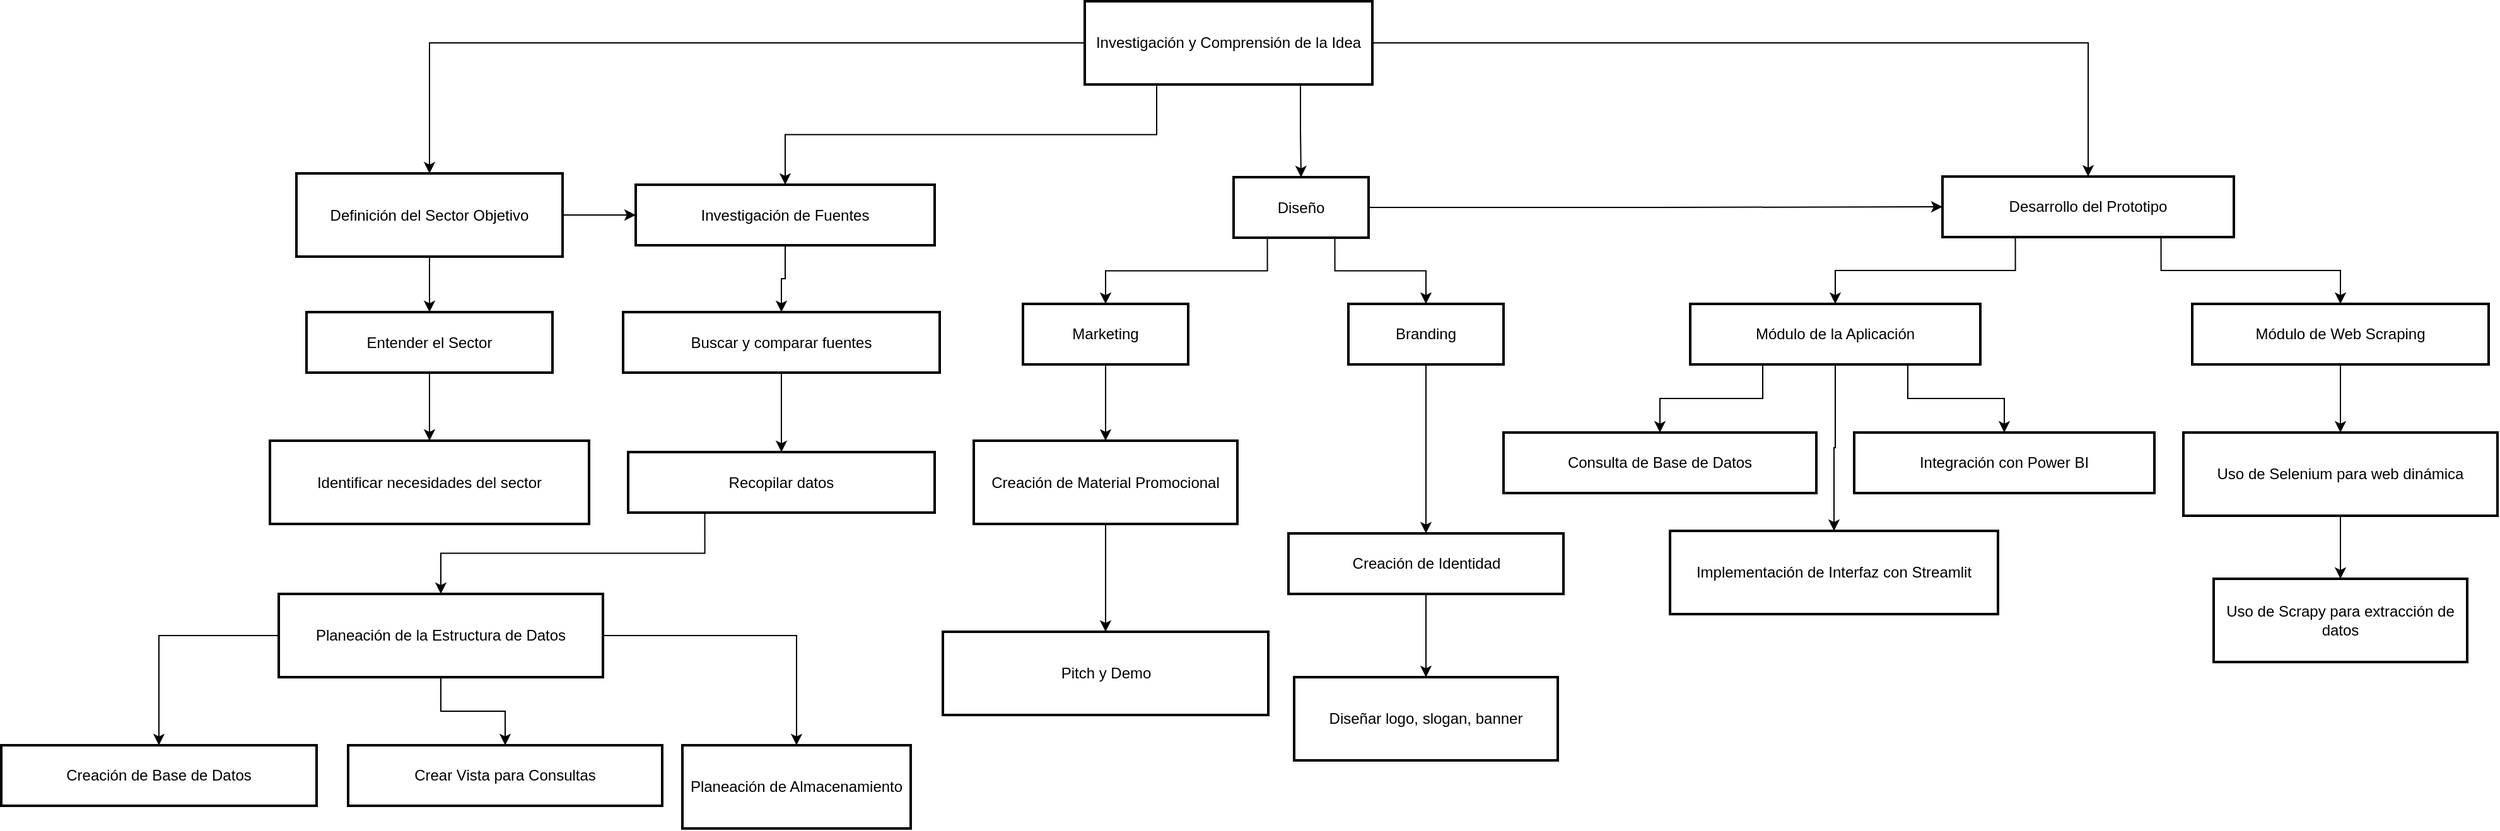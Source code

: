 <mxfile version="24.7.17">
  <diagram name="Page-1" id="NgWu3Tvl6rgE3X_M5tvz">
    <mxGraphModel dx="5075" dy="558" grid="1" gridSize="10" guides="1" tooltips="1" connect="1" arrows="1" fold="1" page="1" pageScale="1" pageWidth="2100" pageHeight="800" math="0" shadow="0">
      <root>
        <mxCell id="0" />
        <mxCell id="1" parent="0" />
        <mxCell id="YsOn6gidDrJ1uqWeEh6G-119" style="edgeStyle=orthogonalEdgeStyle;rounded=0;orthogonalLoop=1;jettySize=auto;html=1;exitX=0.25;exitY=1;exitDx=0;exitDy=0;entryX=0.5;entryY=0;entryDx=0;entryDy=0;" edge="1" parent="1" source="YsOn6gidDrJ1uqWeEh6G-1" target="YsOn6gidDrJ1uqWeEh6G-2">
          <mxGeometry relative="1" as="geometry">
            <mxPoint x="-3214" y="129.5" as="sourcePoint" />
          </mxGeometry>
        </mxCell>
        <mxCell id="YsOn6gidDrJ1uqWeEh6G-137" style="edgeStyle=orthogonalEdgeStyle;rounded=0;orthogonalLoop=1;jettySize=auto;html=1;entryX=0.5;entryY=0;entryDx=0;entryDy=0;" edge="1" parent="1" source="YsOn6gidDrJ1uqWeEh6G-1" target="YsOn6gidDrJ1uqWeEh6G-9">
          <mxGeometry relative="1" as="geometry" />
        </mxCell>
        <mxCell id="YsOn6gidDrJ1uqWeEh6G-165" style="edgeStyle=orthogonalEdgeStyle;rounded=0;orthogonalLoop=1;jettySize=auto;html=1;exitX=1;exitY=0.5;exitDx=0;exitDy=0;entryX=0.5;entryY=0;entryDx=0;entryDy=0;" edge="1" parent="1" source="YsOn6gidDrJ1uqWeEh6G-1" target="YsOn6gidDrJ1uqWeEh6G-30">
          <mxGeometry relative="1" as="geometry" />
        </mxCell>
        <mxCell id="YsOn6gidDrJ1uqWeEh6G-175" style="edgeStyle=orthogonalEdgeStyle;rounded=0;orthogonalLoop=1;jettySize=auto;html=1;exitX=0.75;exitY=1;exitDx=0;exitDy=0;entryX=0.5;entryY=0;entryDx=0;entryDy=0;" edge="1" parent="1" source="YsOn6gidDrJ1uqWeEh6G-1" target="YsOn6gidDrJ1uqWeEh6G-46">
          <mxGeometry relative="1" as="geometry" />
        </mxCell>
        <mxCell id="YsOn6gidDrJ1uqWeEh6G-1" value="Investigación y Comprensión de la Idea" style="whiteSpace=wrap;strokeWidth=2;" vertex="1" parent="1">
          <mxGeometry x="-3291" y="40" width="228" height="66" as="geometry" />
        </mxCell>
        <mxCell id="YsOn6gidDrJ1uqWeEh6G-122" style="edgeStyle=orthogonalEdgeStyle;rounded=0;orthogonalLoop=1;jettySize=auto;html=1;exitX=0.5;exitY=1;exitDx=0;exitDy=0;entryX=0.5;entryY=0;entryDx=0;entryDy=0;" edge="1" parent="1" source="YsOn6gidDrJ1uqWeEh6G-2" target="YsOn6gidDrJ1uqWeEh6G-4">
          <mxGeometry relative="1" as="geometry" />
        </mxCell>
        <mxCell id="YsOn6gidDrJ1uqWeEh6G-2" value="Investigación de Fuentes" style="whiteSpace=wrap;strokeWidth=2;" vertex="1" parent="1">
          <mxGeometry x="-3647" y="185.5" width="237" height="48" as="geometry" />
        </mxCell>
        <mxCell id="YsOn6gidDrJ1uqWeEh6G-162" style="edgeStyle=orthogonalEdgeStyle;rounded=0;orthogonalLoop=1;jettySize=auto;html=1;entryX=0.5;entryY=0;entryDx=0;entryDy=0;" edge="1" parent="1" source="YsOn6gidDrJ1uqWeEh6G-3" target="YsOn6gidDrJ1uqWeEh6G-8">
          <mxGeometry relative="1" as="geometry" />
        </mxCell>
        <mxCell id="YsOn6gidDrJ1uqWeEh6G-3" value="Entender el Sector" style="whiteSpace=wrap;strokeWidth=2;" vertex="1" parent="1">
          <mxGeometry x="-3908" y="286.5" width="195" height="48" as="geometry" />
        </mxCell>
        <mxCell id="YsOn6gidDrJ1uqWeEh6G-163" style="edgeStyle=orthogonalEdgeStyle;rounded=0;orthogonalLoop=1;jettySize=auto;html=1;exitX=0.5;exitY=1;exitDx=0;exitDy=0;entryX=0.5;entryY=0;entryDx=0;entryDy=0;" edge="1" parent="1" source="YsOn6gidDrJ1uqWeEh6G-4" target="YsOn6gidDrJ1uqWeEh6G-6">
          <mxGeometry relative="1" as="geometry" />
        </mxCell>
        <mxCell id="YsOn6gidDrJ1uqWeEh6G-4" value="Buscar y comparar fuentes" style="whiteSpace=wrap;strokeWidth=2;" vertex="1" parent="1">
          <mxGeometry x="-3657" y="286.5" width="251" height="48" as="geometry" />
        </mxCell>
        <mxCell id="YsOn6gidDrJ1uqWeEh6G-176" style="edgeStyle=orthogonalEdgeStyle;rounded=0;orthogonalLoop=1;jettySize=auto;html=1;exitX=0.25;exitY=1;exitDx=0;exitDy=0;entryX=0.5;entryY=0;entryDx=0;entryDy=0;" edge="1" parent="1" source="YsOn6gidDrJ1uqWeEh6G-6" target="YsOn6gidDrJ1uqWeEh6G-15">
          <mxGeometry relative="1" as="geometry" />
        </mxCell>
        <mxCell id="YsOn6gidDrJ1uqWeEh6G-6" value="Recopilar datos" style="whiteSpace=wrap;strokeWidth=2;" vertex="1" parent="1">
          <mxGeometry x="-3653" y="397.5" width="243" height="48" as="geometry" />
        </mxCell>
        <mxCell id="YsOn6gidDrJ1uqWeEh6G-8" value="Identificar necesidades del sector" style="whiteSpace=wrap;strokeWidth=2;" vertex="1" parent="1">
          <mxGeometry x="-3937" y="388.5" width="253" height="66" as="geometry" />
        </mxCell>
        <mxCell id="YsOn6gidDrJ1uqWeEh6G-161" style="edgeStyle=orthogonalEdgeStyle;rounded=0;orthogonalLoop=1;jettySize=auto;html=1;entryX=0.5;entryY=0;entryDx=0;entryDy=0;" edge="1" parent="1" source="YsOn6gidDrJ1uqWeEh6G-9" target="YsOn6gidDrJ1uqWeEh6G-3">
          <mxGeometry relative="1" as="geometry" />
        </mxCell>
        <mxCell id="YsOn6gidDrJ1uqWeEh6G-164" style="edgeStyle=orthogonalEdgeStyle;rounded=0;orthogonalLoop=1;jettySize=auto;html=1;exitX=1;exitY=0.5;exitDx=0;exitDy=0;entryX=0;entryY=0.5;entryDx=0;entryDy=0;" edge="1" parent="1" source="YsOn6gidDrJ1uqWeEh6G-9" target="YsOn6gidDrJ1uqWeEh6G-2">
          <mxGeometry relative="1" as="geometry" />
        </mxCell>
        <mxCell id="YsOn6gidDrJ1uqWeEh6G-9" value="Definición del Sector Objetivo" style="whiteSpace=wrap;strokeWidth=2;" vertex="1" parent="1">
          <mxGeometry x="-3916" y="176.5" width="211" height="66" as="geometry" />
        </mxCell>
        <mxCell id="YsOn6gidDrJ1uqWeEh6G-143" style="edgeStyle=orthogonalEdgeStyle;rounded=0;orthogonalLoop=1;jettySize=auto;html=1;exitX=0.5;exitY=1;exitDx=0;exitDy=0;entryX=0.5;entryY=0;entryDx=0;entryDy=0;" edge="1" parent="1" source="YsOn6gidDrJ1uqWeEh6G-15" target="YsOn6gidDrJ1uqWeEh6G-18">
          <mxGeometry relative="1" as="geometry" />
        </mxCell>
        <mxCell id="YsOn6gidDrJ1uqWeEh6G-148" style="edgeStyle=orthogonalEdgeStyle;rounded=0;orthogonalLoop=1;jettySize=auto;html=1;exitX=1;exitY=0.5;exitDx=0;exitDy=0;entryX=0.5;entryY=0;entryDx=0;entryDy=0;" edge="1" parent="1" source="YsOn6gidDrJ1uqWeEh6G-15" target="YsOn6gidDrJ1uqWeEh6G-16">
          <mxGeometry relative="1" as="geometry" />
        </mxCell>
        <mxCell id="YsOn6gidDrJ1uqWeEh6G-149" style="edgeStyle=orthogonalEdgeStyle;rounded=0;orthogonalLoop=1;jettySize=auto;html=1;exitX=0;exitY=0.5;exitDx=0;exitDy=0;entryX=0.5;entryY=0;entryDx=0;entryDy=0;" edge="1" parent="1" source="YsOn6gidDrJ1uqWeEh6G-15" target="YsOn6gidDrJ1uqWeEh6G-17">
          <mxGeometry relative="1" as="geometry" />
        </mxCell>
        <mxCell id="YsOn6gidDrJ1uqWeEh6G-15" value="Planeación de la Estructura de Datos" style="whiteSpace=wrap;strokeWidth=2;" vertex="1" parent="1">
          <mxGeometry x="-3930" y="510" width="257" height="66" as="geometry" />
        </mxCell>
        <mxCell id="YsOn6gidDrJ1uqWeEh6G-16" value="Planeación de Almacenamiento" style="whiteSpace=wrap;strokeWidth=2;" vertex="1" parent="1">
          <mxGeometry x="-3610" y="630" width="181" height="66" as="geometry" />
        </mxCell>
        <mxCell id="YsOn6gidDrJ1uqWeEh6G-17" value="Creación de Base de Datos" style="whiteSpace=wrap;strokeWidth=2;" vertex="1" parent="1">
          <mxGeometry x="-4150" y="630" width="250" height="48" as="geometry" />
        </mxCell>
        <mxCell id="YsOn6gidDrJ1uqWeEh6G-18" value="Crear Vista para Consultas" style="whiteSpace=wrap;strokeWidth=2;" vertex="1" parent="1">
          <mxGeometry x="-3875" y="630" width="249" height="48" as="geometry" />
        </mxCell>
        <mxCell id="YsOn6gidDrJ1uqWeEh6G-167" style="edgeStyle=orthogonalEdgeStyle;rounded=0;orthogonalLoop=1;jettySize=auto;html=1;exitX=0.25;exitY=1;exitDx=0;exitDy=0;entryX=0.5;entryY=0;entryDx=0;entryDy=0;" edge="1" parent="1" source="YsOn6gidDrJ1uqWeEh6G-30" target="YsOn6gidDrJ1uqWeEh6G-32">
          <mxGeometry relative="1" as="geometry" />
        </mxCell>
        <mxCell id="YsOn6gidDrJ1uqWeEh6G-168" style="edgeStyle=orthogonalEdgeStyle;rounded=0;orthogonalLoop=1;jettySize=auto;html=1;exitX=0.75;exitY=1;exitDx=0;exitDy=0;entryX=0.5;entryY=0;entryDx=0;entryDy=0;" edge="1" parent="1" source="YsOn6gidDrJ1uqWeEh6G-30" target="YsOn6gidDrJ1uqWeEh6G-31">
          <mxGeometry relative="1" as="geometry" />
        </mxCell>
        <mxCell id="YsOn6gidDrJ1uqWeEh6G-30" value="Desarrollo del Prototipo" style="whiteSpace=wrap;strokeWidth=2;" vertex="1" parent="1">
          <mxGeometry x="-2611" y="179" width="231" height="48" as="geometry" />
        </mxCell>
        <mxCell id="YsOn6gidDrJ1uqWeEh6G-170" style="edgeStyle=orthogonalEdgeStyle;rounded=0;orthogonalLoop=1;jettySize=auto;html=1;exitX=0.5;exitY=1;exitDx=0;exitDy=0;entryX=0.5;entryY=0;entryDx=0;entryDy=0;" edge="1" parent="1" source="YsOn6gidDrJ1uqWeEh6G-31" target="YsOn6gidDrJ1uqWeEh6G-34">
          <mxGeometry relative="1" as="geometry" />
        </mxCell>
        <mxCell id="YsOn6gidDrJ1uqWeEh6G-31" value="Módulo de Web Scraping" style="whiteSpace=wrap;strokeWidth=2;" vertex="1" parent="1">
          <mxGeometry x="-2413" y="280" width="235" height="48" as="geometry" />
        </mxCell>
        <mxCell id="YsOn6gidDrJ1uqWeEh6G-172" style="edgeStyle=orthogonalEdgeStyle;rounded=0;orthogonalLoop=1;jettySize=auto;html=1;exitX=0.5;exitY=1;exitDx=0;exitDy=0;entryX=0.5;entryY=0;entryDx=0;entryDy=0;" edge="1" parent="1" source="YsOn6gidDrJ1uqWeEh6G-32" target="YsOn6gidDrJ1uqWeEh6G-37">
          <mxGeometry relative="1" as="geometry" />
        </mxCell>
        <mxCell id="YsOn6gidDrJ1uqWeEh6G-173" style="edgeStyle=orthogonalEdgeStyle;rounded=0;orthogonalLoop=1;jettySize=auto;html=1;exitX=0.75;exitY=1;exitDx=0;exitDy=0;entryX=0.5;entryY=0;entryDx=0;entryDy=0;" edge="1" parent="1" source="YsOn6gidDrJ1uqWeEh6G-32" target="YsOn6gidDrJ1uqWeEh6G-38">
          <mxGeometry relative="1" as="geometry" />
        </mxCell>
        <mxCell id="YsOn6gidDrJ1uqWeEh6G-174" style="edgeStyle=orthogonalEdgeStyle;rounded=0;orthogonalLoop=1;jettySize=auto;html=1;exitX=0.25;exitY=1;exitDx=0;exitDy=0;entryX=0.5;entryY=0;entryDx=0;entryDy=0;" edge="1" parent="1" source="YsOn6gidDrJ1uqWeEh6G-32" target="YsOn6gidDrJ1uqWeEh6G-36">
          <mxGeometry relative="1" as="geometry" />
        </mxCell>
        <mxCell id="YsOn6gidDrJ1uqWeEh6G-32" value="Módulo de la Aplicación" style="whiteSpace=wrap;strokeWidth=2;" vertex="1" parent="1">
          <mxGeometry x="-2811" y="280" width="230" height="48" as="geometry" />
        </mxCell>
        <mxCell id="YsOn6gidDrJ1uqWeEh6G-33" value="Uso de Scrapy para extracción de datos" style="whiteSpace=wrap;strokeWidth=2;" vertex="1" parent="1">
          <mxGeometry x="-2396" y="498" width="201" height="66" as="geometry" />
        </mxCell>
        <mxCell id="YsOn6gidDrJ1uqWeEh6G-36" value="Consulta de Base de Datos" style="whiteSpace=wrap;strokeWidth=2;" vertex="1" parent="1">
          <mxGeometry x="-2959" y="382" width="248" height="48" as="geometry" />
        </mxCell>
        <mxCell id="YsOn6gidDrJ1uqWeEh6G-37" value="Implementación de Interfaz con Streamlit" style="whiteSpace=wrap;strokeWidth=2;" vertex="1" parent="1">
          <mxGeometry x="-2827" y="460" width="260" height="66" as="geometry" />
        </mxCell>
        <mxCell id="YsOn6gidDrJ1uqWeEh6G-38" value="Integración con Power BI" style="whiteSpace=wrap;strokeWidth=2;" vertex="1" parent="1">
          <mxGeometry x="-2681" y="382" width="238" height="48" as="geometry" />
        </mxCell>
        <mxCell id="YsOn6gidDrJ1uqWeEh6G-178" style="edgeStyle=orthogonalEdgeStyle;rounded=0;orthogonalLoop=1;jettySize=auto;html=1;entryX=0.5;entryY=0;entryDx=0;entryDy=0;exitX=0.5;exitY=1;exitDx=0;exitDy=0;" edge="1" parent="1" source="YsOn6gidDrJ1uqWeEh6G-39" target="YsOn6gidDrJ1uqWeEh6G-40">
          <mxGeometry relative="1" as="geometry">
            <mxPoint x="-3020.5" y="403" as="sourcePoint" />
          </mxGeometry>
        </mxCell>
        <mxCell id="YsOn6gidDrJ1uqWeEh6G-39" value="Branding" style="whiteSpace=wrap;strokeWidth=2;" vertex="1" parent="1">
          <mxGeometry x="-3082" y="280" width="123" height="48" as="geometry" />
        </mxCell>
        <mxCell id="YsOn6gidDrJ1uqWeEh6G-182" style="edgeStyle=orthogonalEdgeStyle;rounded=0;orthogonalLoop=1;jettySize=auto;html=1;entryX=0.5;entryY=0;entryDx=0;entryDy=0;" edge="1" parent="1" source="YsOn6gidDrJ1uqWeEh6G-40" target="YsOn6gidDrJ1uqWeEh6G-43">
          <mxGeometry relative="1" as="geometry">
            <mxPoint x="-3021.5" y="621" as="targetPoint" />
          </mxGeometry>
        </mxCell>
        <mxCell id="YsOn6gidDrJ1uqWeEh6G-40" value="Creación de Identidad" style="whiteSpace=wrap;strokeWidth=2;" vertex="1" parent="1">
          <mxGeometry x="-3129.5" y="462" width="218" height="48" as="geometry" />
        </mxCell>
        <mxCell id="YsOn6gidDrJ1uqWeEh6G-43" value="Diseñar logo, slogan, banner" style="whiteSpace=wrap;strokeWidth=2;" vertex="1" parent="1">
          <mxGeometry x="-3125" y="576" width="209" height="66" as="geometry" />
        </mxCell>
        <mxCell id="YsOn6gidDrJ1uqWeEh6G-177" style="edgeStyle=orthogonalEdgeStyle;rounded=0;orthogonalLoop=1;jettySize=auto;html=1;exitX=1;exitY=0.5;exitDx=0;exitDy=0;entryX=0;entryY=0.5;entryDx=0;entryDy=0;" edge="1" parent="1" source="YsOn6gidDrJ1uqWeEh6G-46" target="YsOn6gidDrJ1uqWeEh6G-30">
          <mxGeometry relative="1" as="geometry" />
        </mxCell>
        <mxCell id="YsOn6gidDrJ1uqWeEh6G-186" style="edgeStyle=orthogonalEdgeStyle;rounded=0;orthogonalLoop=1;jettySize=auto;html=1;entryX=0.5;entryY=0;entryDx=0;entryDy=0;exitX=0.25;exitY=1;exitDx=0;exitDy=0;" edge="1" parent="1" source="YsOn6gidDrJ1uqWeEh6G-46" target="YsOn6gidDrJ1uqWeEh6G-53">
          <mxGeometry relative="1" as="geometry" />
        </mxCell>
        <mxCell id="YsOn6gidDrJ1uqWeEh6G-187" style="edgeStyle=orthogonalEdgeStyle;rounded=0;orthogonalLoop=1;jettySize=auto;html=1;exitX=0.75;exitY=1;exitDx=0;exitDy=0;entryX=0.5;entryY=0;entryDx=0;entryDy=0;" edge="1" parent="1" source="YsOn6gidDrJ1uqWeEh6G-46" target="YsOn6gidDrJ1uqWeEh6G-39">
          <mxGeometry relative="1" as="geometry" />
        </mxCell>
        <mxCell id="YsOn6gidDrJ1uqWeEh6G-46" value="Diseño" style="whiteSpace=wrap;strokeWidth=2;" vertex="1" parent="1">
          <mxGeometry x="-3173" y="179.5" width="107" height="48" as="geometry" />
        </mxCell>
        <mxCell id="YsOn6gidDrJ1uqWeEh6G-179" style="edgeStyle=orthogonalEdgeStyle;rounded=0;orthogonalLoop=1;jettySize=auto;html=1;entryX=0.5;entryY=0;entryDx=0;entryDy=0;" edge="1" parent="1" source="YsOn6gidDrJ1uqWeEh6G-53" target="YsOn6gidDrJ1uqWeEh6G-54">
          <mxGeometry relative="1" as="geometry" />
        </mxCell>
        <mxCell id="YsOn6gidDrJ1uqWeEh6G-53" value="Marketing" style="whiteSpace=wrap;strokeWidth=2;" vertex="1" parent="1">
          <mxGeometry x="-3340" y="280" width="131" height="48" as="geometry" />
        </mxCell>
        <mxCell id="YsOn6gidDrJ1uqWeEh6G-185" style="edgeStyle=orthogonalEdgeStyle;rounded=0;orthogonalLoop=1;jettySize=auto;html=1;entryX=0.5;entryY=0;entryDx=0;entryDy=0;" edge="1" parent="1" source="YsOn6gidDrJ1uqWeEh6G-54" target="YsOn6gidDrJ1uqWeEh6G-57">
          <mxGeometry relative="1" as="geometry" />
        </mxCell>
        <mxCell id="YsOn6gidDrJ1uqWeEh6G-54" value="Creación de Material Promocional" style="whiteSpace=wrap;strokeWidth=2;" vertex="1" parent="1">
          <mxGeometry x="-3379" y="388.5" width="209" height="66" as="geometry" />
        </mxCell>
        <mxCell id="YsOn6gidDrJ1uqWeEh6G-57" value="Pitch y Demo" style="whiteSpace=wrap;strokeWidth=2;" vertex="1" parent="1">
          <mxGeometry x="-3403.5" y="540" width="258" height="66" as="geometry" />
        </mxCell>
        <mxCell id="YsOn6gidDrJ1uqWeEh6G-184" style="edgeStyle=orthogonalEdgeStyle;rounded=0;orthogonalLoop=1;jettySize=auto;html=1;entryX=0.5;entryY=0;entryDx=0;entryDy=0;" edge="1" parent="1" source="YsOn6gidDrJ1uqWeEh6G-34" target="YsOn6gidDrJ1uqWeEh6G-33">
          <mxGeometry relative="1" as="geometry" />
        </mxCell>
        <mxCell id="YsOn6gidDrJ1uqWeEh6G-34" value="Uso de Selenium para web dinámica" style="whiteSpace=wrap;strokeWidth=2;" vertex="1" parent="1">
          <mxGeometry x="-2420" y="382" width="249" height="66" as="geometry" />
        </mxCell>
      </root>
    </mxGraphModel>
  </diagram>
</mxfile>
